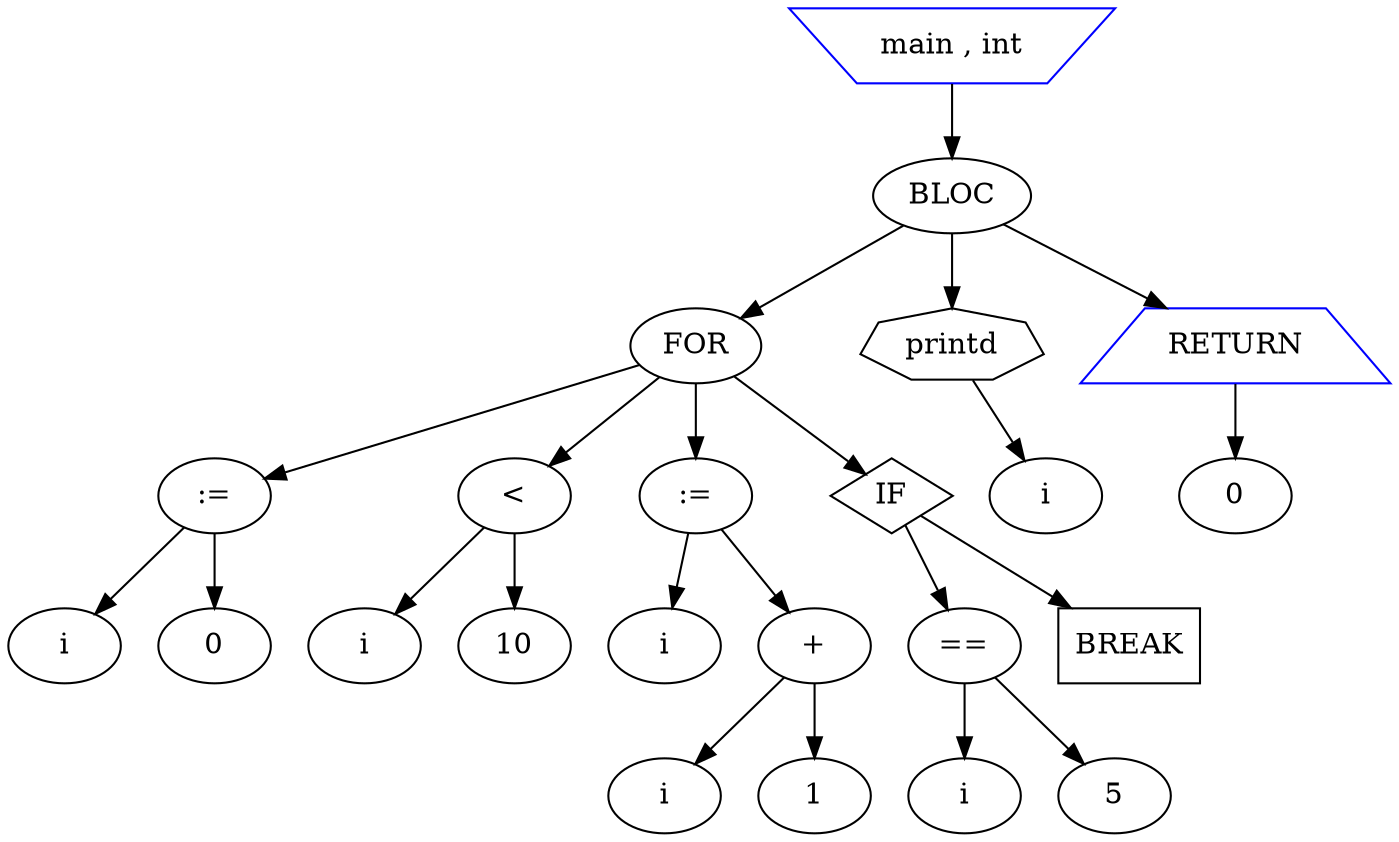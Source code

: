//fichier DOT représentant le graph du fichier c analysé
digraph mygraph {

node_1 [label="main , int"shape=invtrapezium color=blue];
node_3 [label="BLOC"];
node_5 [label="FOR"];
node_6 [label=":="];
node_7 [label="i"];
node_8 [label="0"];
node_10 [label="<"];
node_11 [label="i"];
node_12 [label="10"];
node_14 [label=":="];
node_15 [label="i"];
node_16 [label="+"];
node_17 [label="i"];
node_18 [label="1"];
node_22 [label="IF"shape=diamond];
node_23 [label="=="];
node_24 [label="i"];
node_25 [label="5"];
node_27 [label="BREAK"shape=box];
node_30 [label="printd"shape=septagon];
node_31 [label="i"];
node_33 [label="RETURN"shape=trapezium color=blue];
node_34 [label="0"];
node_1 -> node_3;
node_3 -> node_5;
node_3 -> node_30;
node_3 -> node_33;
node_5 -> node_6;
node_5 -> node_10;
node_5 -> node_14;
node_5 -> node_22;
node_6 -> node_7;
node_6 -> node_8;
node_10 -> node_11;
node_10 -> node_12;
node_14 -> node_15;
node_14 -> node_16;
node_16 -> node_17;
node_16 -> node_18;
node_22 -> node_23;
node_22 -> node_27;
node_23 -> node_24;
node_23 -> node_25;
node_30 -> node_31;
node_33 -> node_34;
}